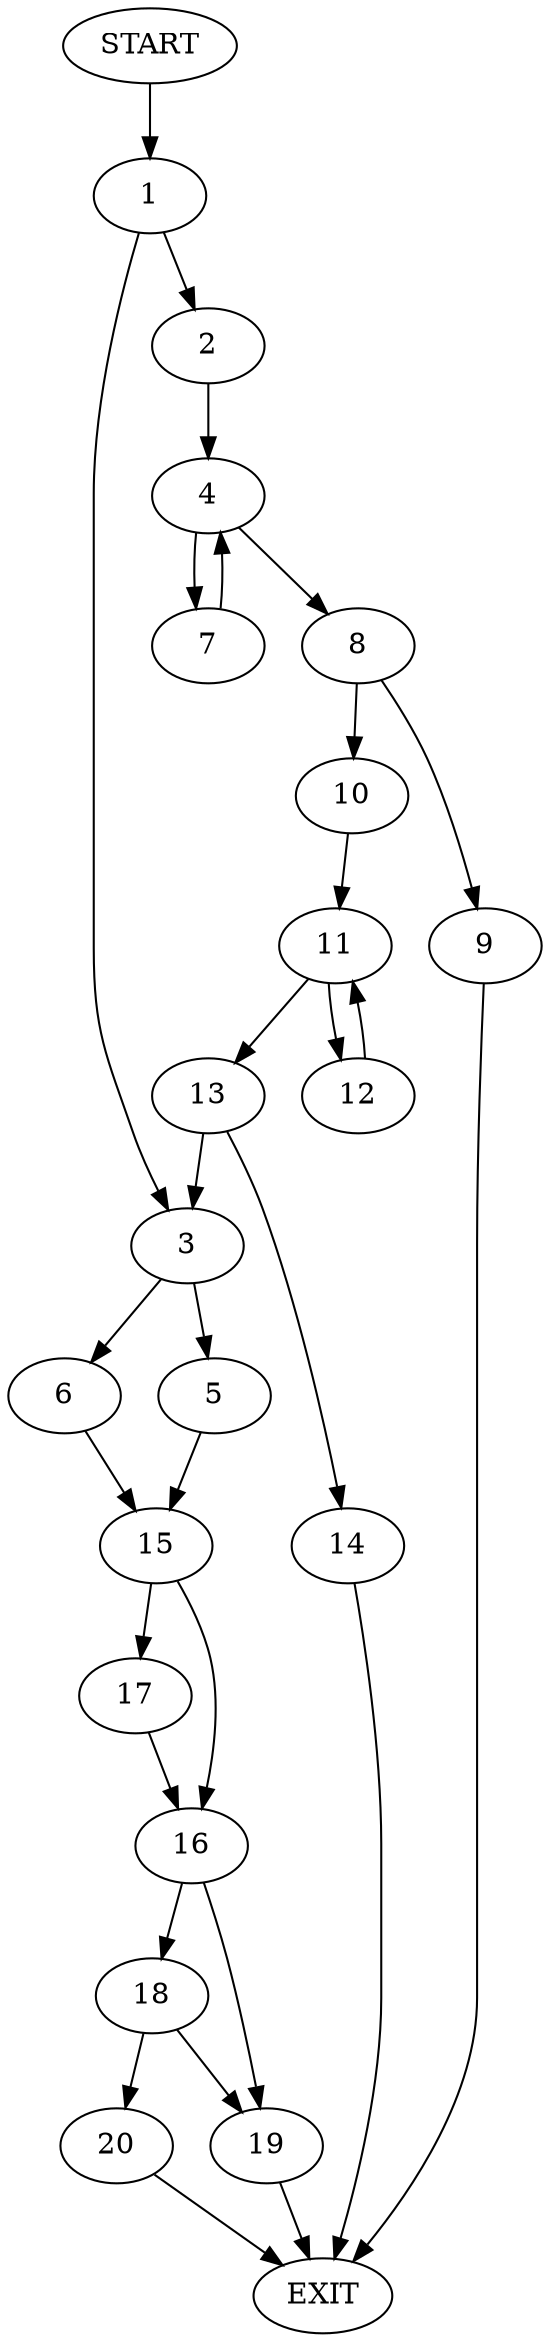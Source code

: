 digraph {
0 [label="START"]
21 [label="EXIT"]
0 -> 1
1 -> 2
1 -> 3
2 -> 4
3 -> 5
3 -> 6
4 -> 7
4 -> 8
7 -> 4
8 -> 9
8 -> 10
10 -> 11
9 -> 21
11 -> 12
11 -> 13
13 -> 3
13 -> 14
12 -> 11
14 -> 21
6 -> 15
5 -> 15
15 -> 16
15 -> 17
17 -> 16
16 -> 18
16 -> 19
19 -> 21
18 -> 20
18 -> 19
20 -> 21
}
